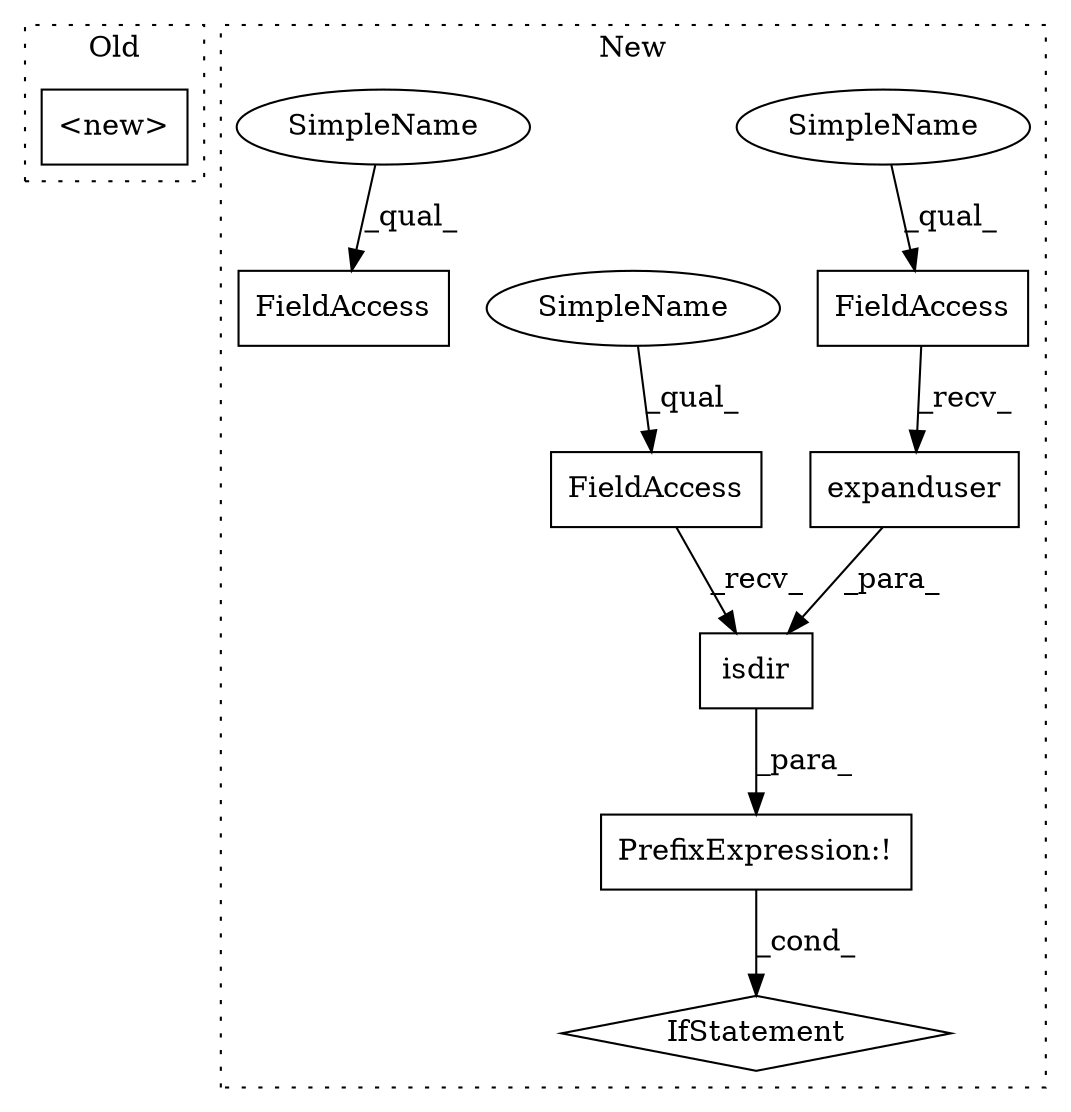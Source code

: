 digraph G {
subgraph cluster0 {
1 [label="<new>" a="46" s="4417,4437" l="6,2" shape="box"];
label = "Old";
style="dotted";
}
subgraph cluster1 {
2 [label="expanduser" a="32" s="1412,1427" l="11,1" shape="box"];
3 [label="FieldAccess" a="22" s="1404" l="7" shape="box"];
4 [label="IfStatement" a="25" s="1434,1458" l="4,2" shape="diamond"];
5 [label="isdir" a="32" s="1447,1457" l="6,1" shape="box"];
6 [label="FieldAccess" a="22" s="1439" l="7" shape="box"];
7 [label="PrefixExpression:!" a="38" s="1438" l="1" shape="box"];
8 [label="FieldAccess" a="22" s="1811" l="7" shape="box"];
9 [label="SimpleName" a="42" s="1404" l="2" shape="ellipse"];
10 [label="SimpleName" a="42" s="1439" l="2" shape="ellipse"];
11 [label="SimpleName" a="42" s="1811" l="2" shape="ellipse"];
label = "New";
style="dotted";
}
2 -> 5 [label="_para_"];
3 -> 2 [label="_recv_"];
5 -> 7 [label="_para_"];
6 -> 5 [label="_recv_"];
7 -> 4 [label="_cond_"];
9 -> 3 [label="_qual_"];
10 -> 6 [label="_qual_"];
11 -> 8 [label="_qual_"];
}